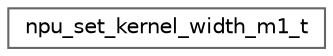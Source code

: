 digraph "Graphical Class Hierarchy"
{
 // LATEX_PDF_SIZE
  bgcolor="transparent";
  edge [fontname=Helvetica,fontsize=10,labelfontname=Helvetica,labelfontsize=10];
  node [fontname=Helvetica,fontsize=10,shape=box,height=0.2,width=0.4];
  rankdir="LR";
  Node0 [id="Node000000",label="npu_set_kernel_width_m1_t",height=0.2,width=0.4,color="grey40", fillcolor="white", style="filled",URL="$structnpu__set__kernel__width__m1__t.html",tooltip=" "];
}
